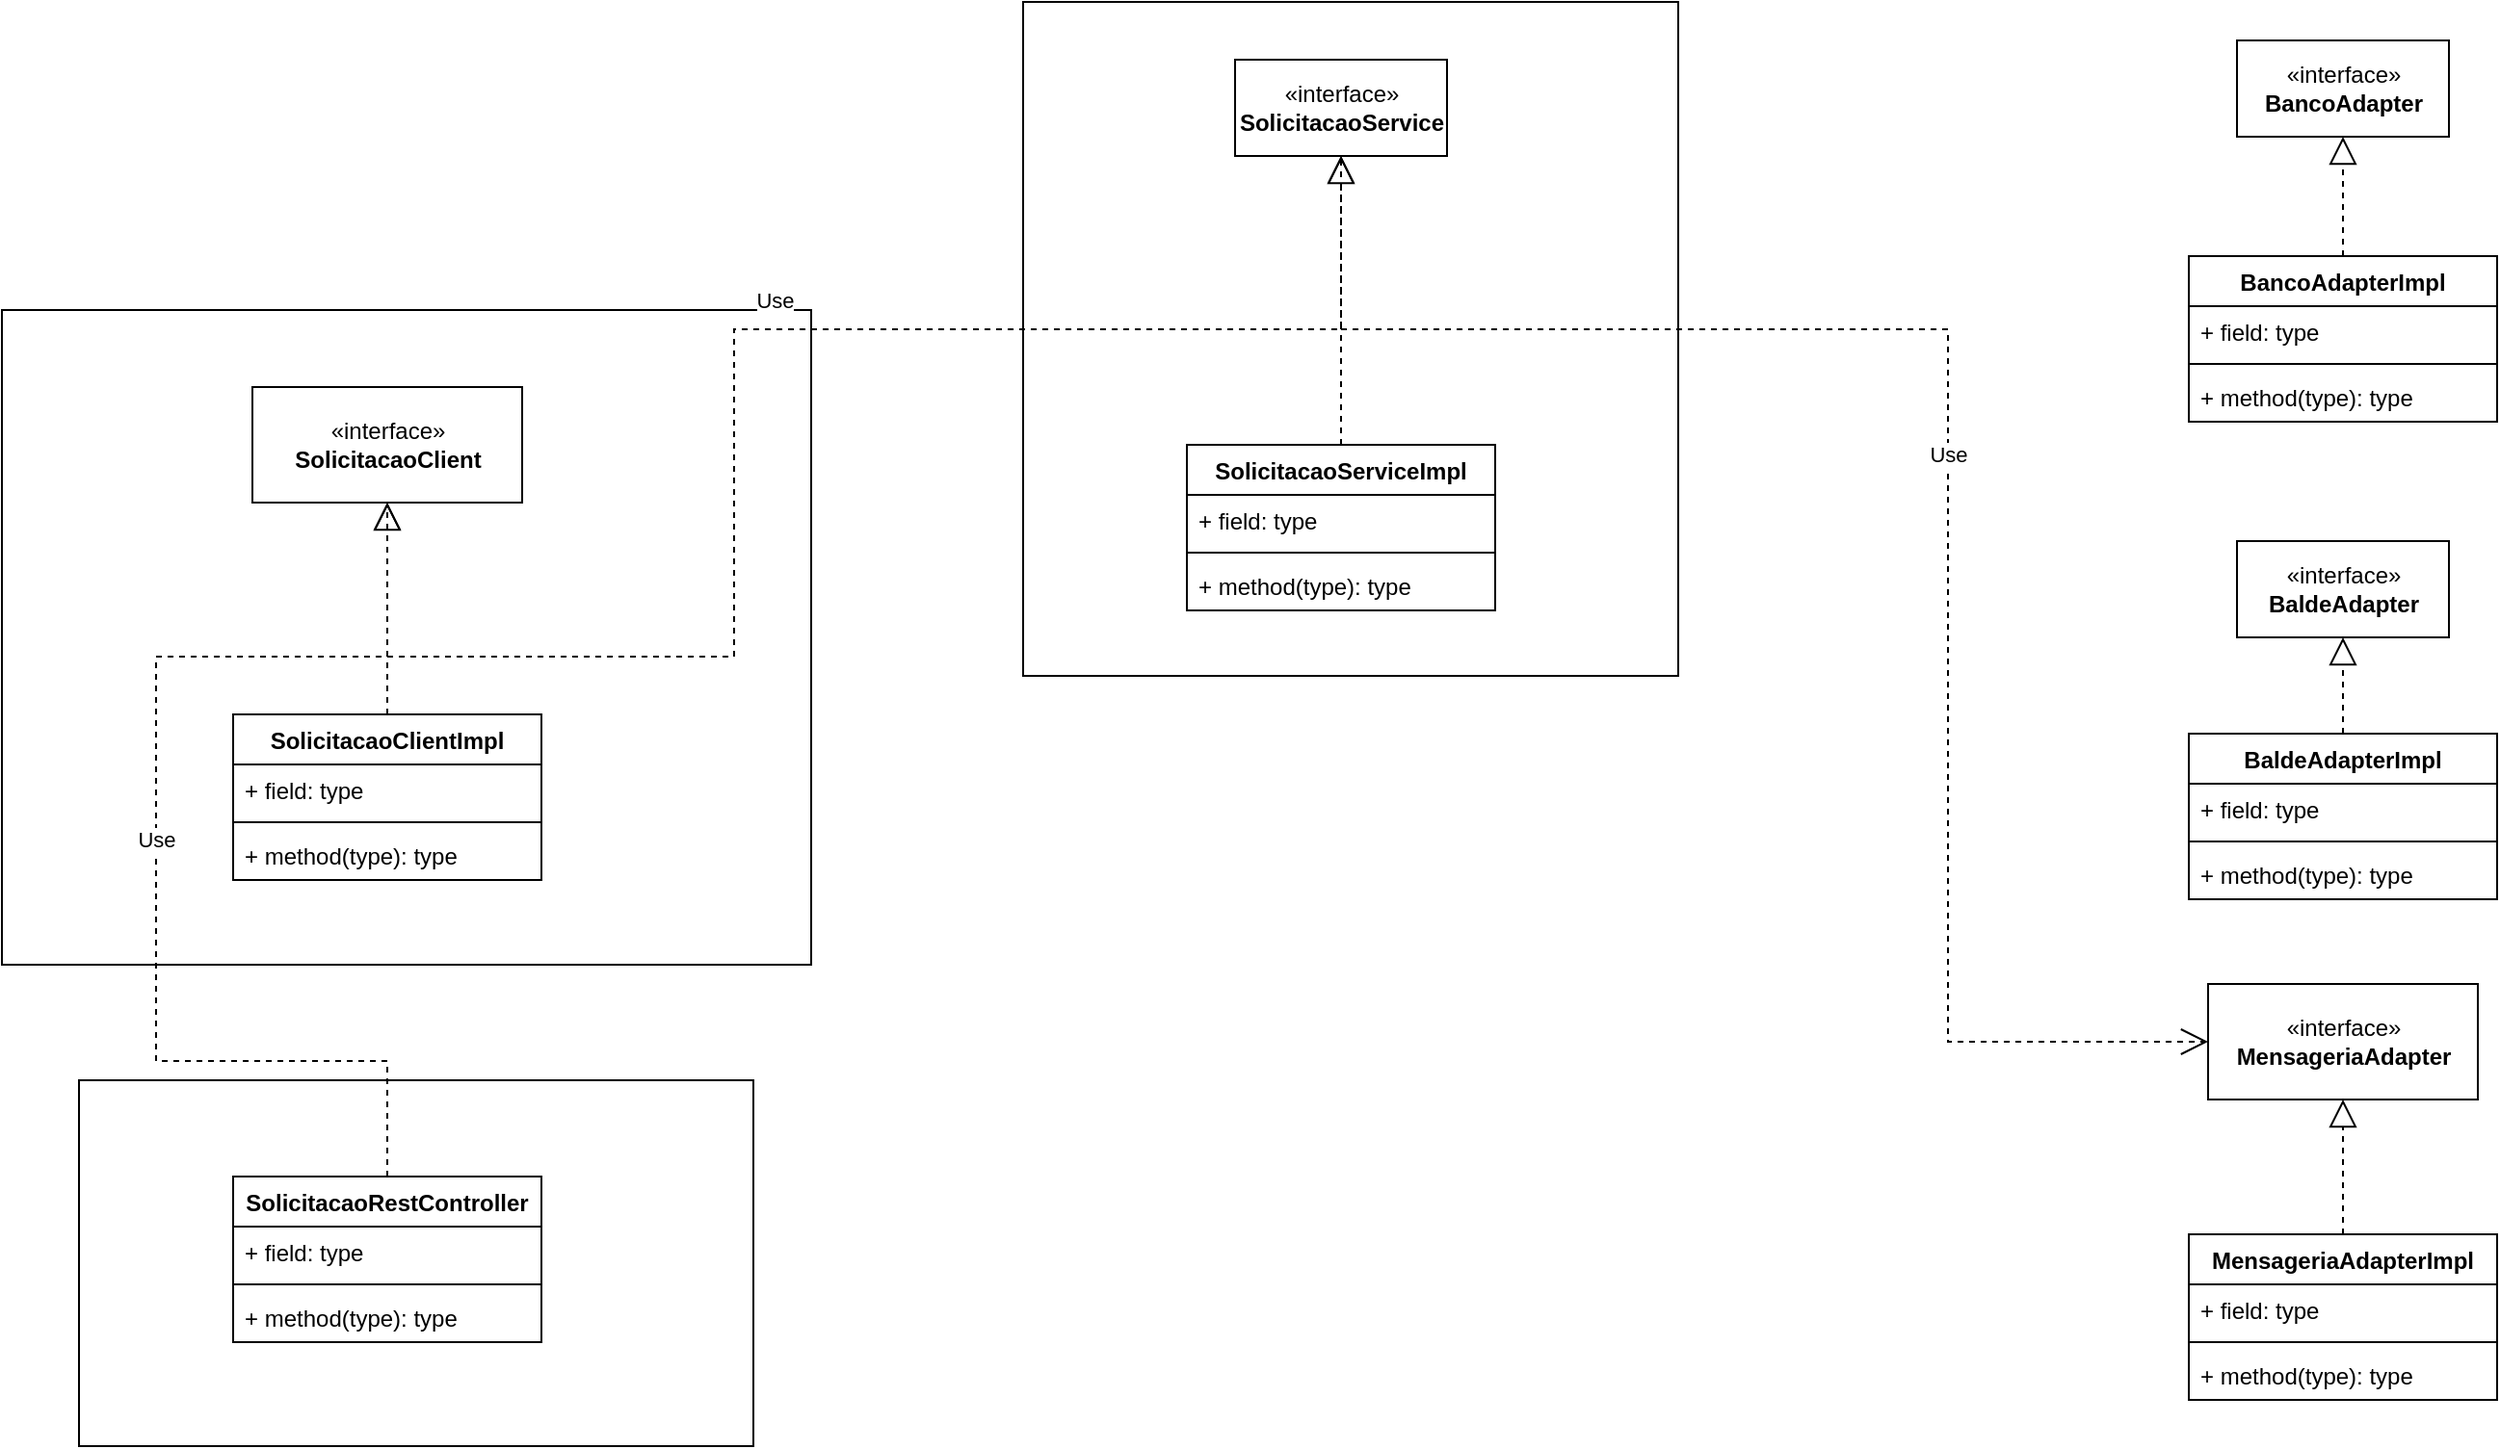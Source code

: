 <mxfile version="18.1.3" type="github">
  <diagram id="C5RBs43oDa-KdzZeNtuy" name="Page-1">
    <mxGraphModel dx="2208" dy="705" grid="1" gridSize="10" guides="1" tooltips="1" connect="1" arrows="1" fold="1" page="1" pageScale="1" pageWidth="827" pageHeight="1169" math="0" shadow="0">
      <root>
        <mxCell id="WIyWlLk6GJQsqaUBKTNV-0" />
        <mxCell id="WIyWlLk6GJQsqaUBKTNV-1" parent="WIyWlLk6GJQsqaUBKTNV-0" />
        <mxCell id="SUaO-k6_xZo1fd9VXbMi-25" value="" style="rounded=0;whiteSpace=wrap;html=1;" vertex="1" parent="WIyWlLk6GJQsqaUBKTNV-1">
          <mxGeometry x="480" y="30" width="340" height="350" as="geometry" />
        </mxCell>
        <mxCell id="SUaO-k6_xZo1fd9VXbMi-24" value="" style="rounded=0;whiteSpace=wrap;html=1;" vertex="1" parent="WIyWlLk6GJQsqaUBKTNV-1">
          <mxGeometry x="-10" y="590" width="350" height="190" as="geometry" />
        </mxCell>
        <mxCell id="SUaO-k6_xZo1fd9VXbMi-23" value="" style="rounded=0;whiteSpace=wrap;html=1;" vertex="1" parent="WIyWlLk6GJQsqaUBKTNV-1">
          <mxGeometry x="-50" y="190" width="420" height="340" as="geometry" />
        </mxCell>
        <mxCell id="SUaO-k6_xZo1fd9VXbMi-0" value="«interface»&lt;br&gt;&lt;b&gt;SolicitacaoService&lt;/b&gt;" style="html=1;" vertex="1" parent="WIyWlLk6GJQsqaUBKTNV-1">
          <mxGeometry x="590" y="60" width="110" height="50" as="geometry" />
        </mxCell>
        <mxCell id="SUaO-k6_xZo1fd9VXbMi-1" value="SolicitacaoServiceImpl" style="swimlane;fontStyle=1;align=center;verticalAlign=top;childLayout=stackLayout;horizontal=1;startSize=26;horizontalStack=0;resizeParent=1;resizeParentMax=0;resizeLast=0;collapsible=1;marginBottom=0;" vertex="1" parent="WIyWlLk6GJQsqaUBKTNV-1">
          <mxGeometry x="565" y="260" width="160" height="86" as="geometry" />
        </mxCell>
        <mxCell id="SUaO-k6_xZo1fd9VXbMi-2" value="+ field: type" style="text;strokeColor=none;fillColor=none;align=left;verticalAlign=top;spacingLeft=4;spacingRight=4;overflow=hidden;rotatable=0;points=[[0,0.5],[1,0.5]];portConstraint=eastwest;" vertex="1" parent="SUaO-k6_xZo1fd9VXbMi-1">
          <mxGeometry y="26" width="160" height="26" as="geometry" />
        </mxCell>
        <mxCell id="SUaO-k6_xZo1fd9VXbMi-3" value="" style="line;strokeWidth=1;fillColor=none;align=left;verticalAlign=middle;spacingTop=-1;spacingLeft=3;spacingRight=3;rotatable=0;labelPosition=right;points=[];portConstraint=eastwest;" vertex="1" parent="SUaO-k6_xZo1fd9VXbMi-1">
          <mxGeometry y="52" width="160" height="8" as="geometry" />
        </mxCell>
        <mxCell id="SUaO-k6_xZo1fd9VXbMi-4" value="+ method(type): type" style="text;strokeColor=none;fillColor=none;align=left;verticalAlign=top;spacingLeft=4;spacingRight=4;overflow=hidden;rotatable=0;points=[[0,0.5],[1,0.5]];portConstraint=eastwest;" vertex="1" parent="SUaO-k6_xZo1fd9VXbMi-1">
          <mxGeometry y="60" width="160" height="26" as="geometry" />
        </mxCell>
        <mxCell id="SUaO-k6_xZo1fd9VXbMi-5" value="" style="endArrow=block;dashed=1;endFill=0;endSize=12;html=1;rounded=0;entryX=0.5;entryY=1;entryDx=0;entryDy=0;" edge="1" parent="WIyWlLk6GJQsqaUBKTNV-1" source="SUaO-k6_xZo1fd9VXbMi-1" target="SUaO-k6_xZo1fd9VXbMi-0">
          <mxGeometry width="160" relative="1" as="geometry">
            <mxPoint x="310" y="360" as="sourcePoint" />
            <mxPoint x="470" y="360" as="targetPoint" />
          </mxGeometry>
        </mxCell>
        <mxCell id="SUaO-k6_xZo1fd9VXbMi-6" value="«interface»&lt;br&gt;&lt;b&gt;SolicitacaoClient&lt;/b&gt;" style="html=1;" vertex="1" parent="WIyWlLk6GJQsqaUBKTNV-1">
          <mxGeometry x="80" y="230" width="140" height="60" as="geometry" />
        </mxCell>
        <mxCell id="SUaO-k6_xZo1fd9VXbMi-8" value="SolicitacaoClientImpl" style="swimlane;fontStyle=1;align=center;verticalAlign=top;childLayout=stackLayout;horizontal=1;startSize=26;horizontalStack=0;resizeParent=1;resizeParentMax=0;resizeLast=0;collapsible=1;marginBottom=0;" vertex="1" parent="WIyWlLk6GJQsqaUBKTNV-1">
          <mxGeometry x="70" y="400" width="160" height="86" as="geometry" />
        </mxCell>
        <mxCell id="SUaO-k6_xZo1fd9VXbMi-9" value="+ field: type" style="text;strokeColor=none;fillColor=none;align=left;verticalAlign=top;spacingLeft=4;spacingRight=4;overflow=hidden;rotatable=0;points=[[0,0.5],[1,0.5]];portConstraint=eastwest;" vertex="1" parent="SUaO-k6_xZo1fd9VXbMi-8">
          <mxGeometry y="26" width="160" height="26" as="geometry" />
        </mxCell>
        <mxCell id="SUaO-k6_xZo1fd9VXbMi-10" value="" style="line;strokeWidth=1;fillColor=none;align=left;verticalAlign=middle;spacingTop=-1;spacingLeft=3;spacingRight=3;rotatable=0;labelPosition=right;points=[];portConstraint=eastwest;" vertex="1" parent="SUaO-k6_xZo1fd9VXbMi-8">
          <mxGeometry y="52" width="160" height="8" as="geometry" />
        </mxCell>
        <mxCell id="SUaO-k6_xZo1fd9VXbMi-11" value="+ method(type): type" style="text;strokeColor=none;fillColor=none;align=left;verticalAlign=top;spacingLeft=4;spacingRight=4;overflow=hidden;rotatable=0;points=[[0,0.5],[1,0.5]];portConstraint=eastwest;" vertex="1" parent="SUaO-k6_xZo1fd9VXbMi-8">
          <mxGeometry y="60" width="160" height="26" as="geometry" />
        </mxCell>
        <mxCell id="SUaO-k6_xZo1fd9VXbMi-12" value="" style="endArrow=block;dashed=1;endFill=0;endSize=12;html=1;rounded=0;exitX=0.5;exitY=0;exitDx=0;exitDy=0;entryX=0.5;entryY=1;entryDx=0;entryDy=0;" edge="1" parent="WIyWlLk6GJQsqaUBKTNV-1" source="SUaO-k6_xZo1fd9VXbMi-8" target="SUaO-k6_xZo1fd9VXbMi-6">
          <mxGeometry width="160" relative="1" as="geometry">
            <mxPoint x="150" y="420" as="sourcePoint" />
            <mxPoint x="150" y="390" as="targetPoint" />
          </mxGeometry>
        </mxCell>
        <mxCell id="SUaO-k6_xZo1fd9VXbMi-14" value="Use" style="endArrow=open;endSize=12;dashed=1;html=1;rounded=0;entryX=0.5;entryY=1;entryDx=0;entryDy=0;exitX=0.5;exitY=0;exitDx=0;exitDy=0;" edge="1" parent="WIyWlLk6GJQsqaUBKTNV-1" source="SUaO-k6_xZo1fd9VXbMi-8" target="SUaO-k6_xZo1fd9VXbMi-0">
          <mxGeometry x="0.02" y="15" width="160" relative="1" as="geometry">
            <mxPoint x="150" y="430" as="sourcePoint" />
            <mxPoint x="510" y="160" as="targetPoint" />
            <Array as="points">
              <mxPoint x="150" y="370" />
              <mxPoint x="330" y="370" />
              <mxPoint x="330" y="200" />
              <mxPoint x="645" y="200" />
            </Array>
            <mxPoint as="offset" />
          </mxGeometry>
        </mxCell>
        <mxCell id="SUaO-k6_xZo1fd9VXbMi-16" value="SolicitacaoRestController" style="swimlane;fontStyle=1;align=center;verticalAlign=top;childLayout=stackLayout;horizontal=1;startSize=26;horizontalStack=0;resizeParent=1;resizeParentMax=0;resizeLast=0;collapsible=1;marginBottom=0;" vertex="1" parent="WIyWlLk6GJQsqaUBKTNV-1">
          <mxGeometry x="70" y="640" width="160" height="86" as="geometry" />
        </mxCell>
        <mxCell id="SUaO-k6_xZo1fd9VXbMi-17" value="+ field: type" style="text;strokeColor=none;fillColor=none;align=left;verticalAlign=top;spacingLeft=4;spacingRight=4;overflow=hidden;rotatable=0;points=[[0,0.5],[1,0.5]];portConstraint=eastwest;" vertex="1" parent="SUaO-k6_xZo1fd9VXbMi-16">
          <mxGeometry y="26" width="160" height="26" as="geometry" />
        </mxCell>
        <mxCell id="SUaO-k6_xZo1fd9VXbMi-18" value="" style="line;strokeWidth=1;fillColor=none;align=left;verticalAlign=middle;spacingTop=-1;spacingLeft=3;spacingRight=3;rotatable=0;labelPosition=right;points=[];portConstraint=eastwest;" vertex="1" parent="SUaO-k6_xZo1fd9VXbMi-16">
          <mxGeometry y="52" width="160" height="8" as="geometry" />
        </mxCell>
        <mxCell id="SUaO-k6_xZo1fd9VXbMi-19" value="+ method(type): type" style="text;strokeColor=none;fillColor=none;align=left;verticalAlign=top;spacingLeft=4;spacingRight=4;overflow=hidden;rotatable=0;points=[[0,0.5],[1,0.5]];portConstraint=eastwest;" vertex="1" parent="SUaO-k6_xZo1fd9VXbMi-16">
          <mxGeometry y="60" width="160" height="26" as="geometry" />
        </mxCell>
        <mxCell id="SUaO-k6_xZo1fd9VXbMi-20" value="Use" style="endArrow=open;endSize=12;dashed=1;html=1;rounded=0;exitX=0.5;exitY=0;exitDx=0;exitDy=0;entryX=0.5;entryY=1;entryDx=0;entryDy=0;" edge="1" parent="WIyWlLk6GJQsqaUBKTNV-1" source="SUaO-k6_xZo1fd9VXbMi-16" target="SUaO-k6_xZo1fd9VXbMi-6">
          <mxGeometry width="160" relative="1" as="geometry">
            <mxPoint x="310" y="560" as="sourcePoint" />
            <mxPoint x="190" y="390" as="targetPoint" />
            <Array as="points">
              <mxPoint x="150" y="580" />
              <mxPoint x="30" y="580" />
              <mxPoint x="30" y="370" />
              <mxPoint x="150" y="370" />
            </Array>
          </mxGeometry>
        </mxCell>
        <mxCell id="SUaO-k6_xZo1fd9VXbMi-27" value="«interface»&lt;br&gt;&lt;b&gt;BancoAdapter&lt;/b&gt;" style="html=1;" vertex="1" parent="WIyWlLk6GJQsqaUBKTNV-1">
          <mxGeometry x="1110" y="50" width="110" height="50" as="geometry" />
        </mxCell>
        <mxCell id="SUaO-k6_xZo1fd9VXbMi-28" value="BancoAdapterImpl" style="swimlane;fontStyle=1;align=center;verticalAlign=top;childLayout=stackLayout;horizontal=1;startSize=26;horizontalStack=0;resizeParent=1;resizeParentMax=0;resizeLast=0;collapsible=1;marginBottom=0;" vertex="1" parent="WIyWlLk6GJQsqaUBKTNV-1">
          <mxGeometry x="1085" y="162" width="160" height="86" as="geometry" />
        </mxCell>
        <mxCell id="SUaO-k6_xZo1fd9VXbMi-29" value="+ field: type" style="text;strokeColor=none;fillColor=none;align=left;verticalAlign=top;spacingLeft=4;spacingRight=4;overflow=hidden;rotatable=0;points=[[0,0.5],[1,0.5]];portConstraint=eastwest;" vertex="1" parent="SUaO-k6_xZo1fd9VXbMi-28">
          <mxGeometry y="26" width="160" height="26" as="geometry" />
        </mxCell>
        <mxCell id="SUaO-k6_xZo1fd9VXbMi-30" value="" style="line;strokeWidth=1;fillColor=none;align=left;verticalAlign=middle;spacingTop=-1;spacingLeft=3;spacingRight=3;rotatable=0;labelPosition=right;points=[];portConstraint=eastwest;" vertex="1" parent="SUaO-k6_xZo1fd9VXbMi-28">
          <mxGeometry y="52" width="160" height="8" as="geometry" />
        </mxCell>
        <mxCell id="SUaO-k6_xZo1fd9VXbMi-31" value="+ method(type): type" style="text;strokeColor=none;fillColor=none;align=left;verticalAlign=top;spacingLeft=4;spacingRight=4;overflow=hidden;rotatable=0;points=[[0,0.5],[1,0.5]];portConstraint=eastwest;" vertex="1" parent="SUaO-k6_xZo1fd9VXbMi-28">
          <mxGeometry y="60" width="160" height="26" as="geometry" />
        </mxCell>
        <mxCell id="SUaO-k6_xZo1fd9VXbMi-32" value="" style="endArrow=block;dashed=1;endFill=0;endSize=12;html=1;rounded=0;entryX=0.5;entryY=1;entryDx=0;entryDy=0;exitX=0.5;exitY=0;exitDx=0;exitDy=0;" edge="1" parent="WIyWlLk6GJQsqaUBKTNV-1" source="SUaO-k6_xZo1fd9VXbMi-28" target="SUaO-k6_xZo1fd9VXbMi-27">
          <mxGeometry width="160" relative="1" as="geometry">
            <mxPoint x="700" y="260" as="sourcePoint" />
            <mxPoint x="860" y="260" as="targetPoint" />
          </mxGeometry>
        </mxCell>
        <mxCell id="SUaO-k6_xZo1fd9VXbMi-33" value="«interface»&lt;br&gt;&lt;b&gt;BaldeAdapter&lt;/b&gt;" style="html=1;" vertex="1" parent="WIyWlLk6GJQsqaUBKTNV-1">
          <mxGeometry x="1110" y="310" width="110" height="50" as="geometry" />
        </mxCell>
        <mxCell id="SUaO-k6_xZo1fd9VXbMi-34" value="BaldeAdapterImpl" style="swimlane;fontStyle=1;align=center;verticalAlign=top;childLayout=stackLayout;horizontal=1;startSize=26;horizontalStack=0;resizeParent=1;resizeParentMax=0;resizeLast=0;collapsible=1;marginBottom=0;" vertex="1" parent="WIyWlLk6GJQsqaUBKTNV-1">
          <mxGeometry x="1085" y="410" width="160" height="86" as="geometry" />
        </mxCell>
        <mxCell id="SUaO-k6_xZo1fd9VXbMi-35" value="+ field: type" style="text;strokeColor=none;fillColor=none;align=left;verticalAlign=top;spacingLeft=4;spacingRight=4;overflow=hidden;rotatable=0;points=[[0,0.5],[1,0.5]];portConstraint=eastwest;" vertex="1" parent="SUaO-k6_xZo1fd9VXbMi-34">
          <mxGeometry y="26" width="160" height="26" as="geometry" />
        </mxCell>
        <mxCell id="SUaO-k6_xZo1fd9VXbMi-36" value="" style="line;strokeWidth=1;fillColor=none;align=left;verticalAlign=middle;spacingTop=-1;spacingLeft=3;spacingRight=3;rotatable=0;labelPosition=right;points=[];portConstraint=eastwest;" vertex="1" parent="SUaO-k6_xZo1fd9VXbMi-34">
          <mxGeometry y="52" width="160" height="8" as="geometry" />
        </mxCell>
        <mxCell id="SUaO-k6_xZo1fd9VXbMi-37" value="+ method(type): type" style="text;strokeColor=none;fillColor=none;align=left;verticalAlign=top;spacingLeft=4;spacingRight=4;overflow=hidden;rotatable=0;points=[[0,0.5],[1,0.5]];portConstraint=eastwest;" vertex="1" parent="SUaO-k6_xZo1fd9VXbMi-34">
          <mxGeometry y="60" width="160" height="26" as="geometry" />
        </mxCell>
        <mxCell id="SUaO-k6_xZo1fd9VXbMi-38" value="" style="endArrow=block;dashed=1;endFill=0;endSize=12;html=1;rounded=0;entryX=0.5;entryY=1;entryDx=0;entryDy=0;exitX=0.5;exitY=0;exitDx=0;exitDy=0;" edge="1" parent="WIyWlLk6GJQsqaUBKTNV-1" source="SUaO-k6_xZo1fd9VXbMi-34" target="SUaO-k6_xZo1fd9VXbMi-33">
          <mxGeometry width="160" relative="1" as="geometry">
            <mxPoint x="1280" y="408" as="sourcePoint" />
            <mxPoint x="1280" y="346" as="targetPoint" />
          </mxGeometry>
        </mxCell>
        <mxCell id="SUaO-k6_xZo1fd9VXbMi-39" value="«interface»&lt;br&gt;&lt;b&gt;MensageriaAdapter&lt;/b&gt;" style="html=1;" vertex="1" parent="WIyWlLk6GJQsqaUBKTNV-1">
          <mxGeometry x="1095" y="540" width="140" height="60" as="geometry" />
        </mxCell>
        <mxCell id="SUaO-k6_xZo1fd9VXbMi-41" value="MensageriaAdapterImpl" style="swimlane;fontStyle=1;align=center;verticalAlign=top;childLayout=stackLayout;horizontal=1;startSize=26;horizontalStack=0;resizeParent=1;resizeParentMax=0;resizeLast=0;collapsible=1;marginBottom=0;" vertex="1" parent="WIyWlLk6GJQsqaUBKTNV-1">
          <mxGeometry x="1085" y="670" width="160" height="86" as="geometry" />
        </mxCell>
        <mxCell id="SUaO-k6_xZo1fd9VXbMi-42" value="+ field: type" style="text;strokeColor=none;fillColor=none;align=left;verticalAlign=top;spacingLeft=4;spacingRight=4;overflow=hidden;rotatable=0;points=[[0,0.5],[1,0.5]];portConstraint=eastwest;" vertex="1" parent="SUaO-k6_xZo1fd9VXbMi-41">
          <mxGeometry y="26" width="160" height="26" as="geometry" />
        </mxCell>
        <mxCell id="SUaO-k6_xZo1fd9VXbMi-43" value="" style="line;strokeWidth=1;fillColor=none;align=left;verticalAlign=middle;spacingTop=-1;spacingLeft=3;spacingRight=3;rotatable=0;labelPosition=right;points=[];portConstraint=eastwest;" vertex="1" parent="SUaO-k6_xZo1fd9VXbMi-41">
          <mxGeometry y="52" width="160" height="8" as="geometry" />
        </mxCell>
        <mxCell id="SUaO-k6_xZo1fd9VXbMi-44" value="+ method(type): type" style="text;strokeColor=none;fillColor=none;align=left;verticalAlign=top;spacingLeft=4;spacingRight=4;overflow=hidden;rotatable=0;points=[[0,0.5],[1,0.5]];portConstraint=eastwest;" vertex="1" parent="SUaO-k6_xZo1fd9VXbMi-41">
          <mxGeometry y="60" width="160" height="26" as="geometry" />
        </mxCell>
        <mxCell id="SUaO-k6_xZo1fd9VXbMi-45" value="" style="endArrow=block;dashed=1;endFill=0;endSize=12;html=1;rounded=0;entryX=0.5;entryY=1;entryDx=0;entryDy=0;exitX=0.5;exitY=0;exitDx=0;exitDy=0;" edge="1" parent="WIyWlLk6GJQsqaUBKTNV-1" source="SUaO-k6_xZo1fd9VXbMi-41" target="SUaO-k6_xZo1fd9VXbMi-39">
          <mxGeometry width="160" relative="1" as="geometry">
            <mxPoint x="1165" y="660" as="sourcePoint" />
            <mxPoint x="1270" y="620" as="targetPoint" />
          </mxGeometry>
        </mxCell>
        <mxCell id="SUaO-k6_xZo1fd9VXbMi-46" value="Use" style="endArrow=open;endSize=12;dashed=1;html=1;rounded=0;exitX=0.5;exitY=0;exitDx=0;exitDy=0;entryX=0;entryY=0.5;entryDx=0;entryDy=0;" edge="1" parent="WIyWlLk6GJQsqaUBKTNV-1" source="SUaO-k6_xZo1fd9VXbMi-1" target="SUaO-k6_xZo1fd9VXbMi-39">
          <mxGeometry width="160" relative="1" as="geometry">
            <mxPoint x="700" y="360" as="sourcePoint" />
            <mxPoint x="1060" y="580" as="targetPoint" />
            <Array as="points">
              <mxPoint x="645" y="200" />
              <mxPoint x="960" y="200" />
              <mxPoint x="960" y="510" />
              <mxPoint x="960" y="570" />
              <mxPoint x="1050" y="570" />
            </Array>
          </mxGeometry>
        </mxCell>
      </root>
    </mxGraphModel>
  </diagram>
</mxfile>
